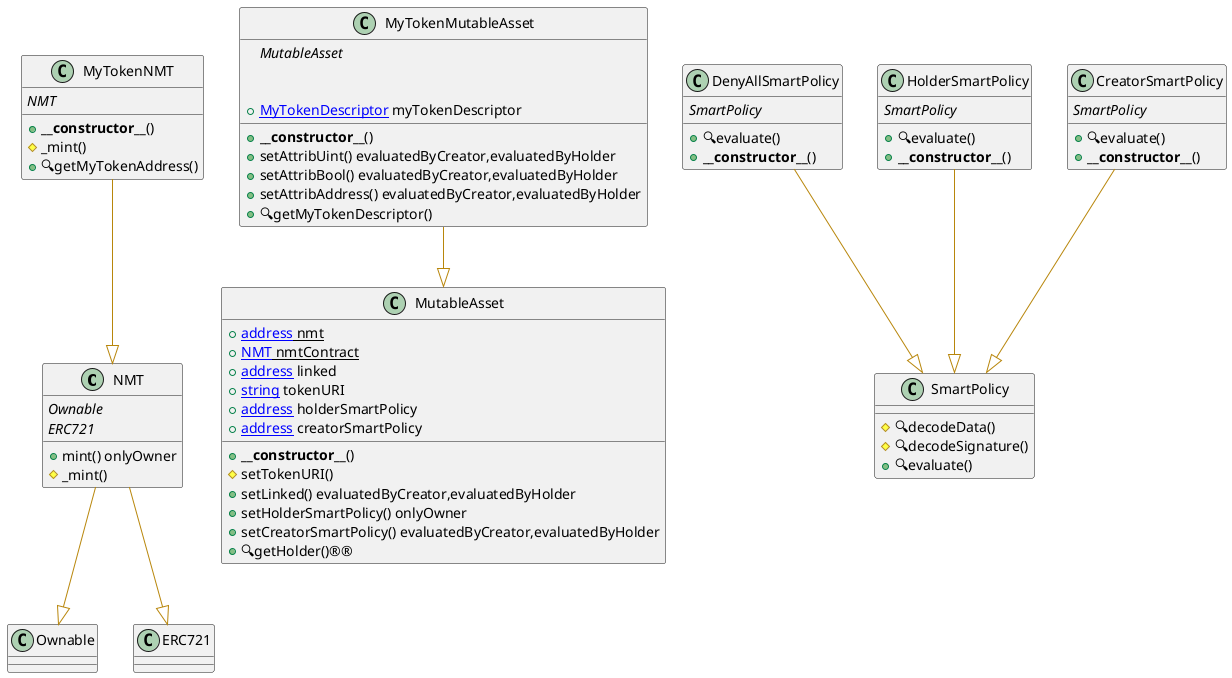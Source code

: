 @startuml
' -- generated by: https://marketplace.visualstudio.com/items?itemName=tintinweb.solidity-visual-auditor
'
' -- for auto-render install: https://marketplace.visualstudio.com/items?itemName=jebbs.plantuml
' -- options --

allowmixing

' -- classes --


class NMT {
    ' -- inheritance --
	{abstract}Ownable
	{abstract}ERC721

    ' -- usingFor --

    ' -- vars --

    ' -- methods --
	+mint() onlyOwner
	#_mint()

}
' -- inheritance / usingFor --
NMT --[#DarkGoldenRod]|> Ownable
NMT --[#DarkGoldenRod]|> ERC721




class MutableAsset {
    ' -- inheritance --

    ' -- usingFor --

    ' -- vars --
	+{static}[[address]] nmt
	+{static}[[NMT]] nmtContract
	+[[address]] linked
	+[[string]] tokenURI
	+[[address]] holderSmartPolicy
	+[[address]] creatorSmartPolicy

    ' -- methods --
	+**__constructor__**()
	#setTokenURI()
	+setLinked() evaluatedByCreator,evaluatedByHolder
	+setHolderSmartPolicy() onlyOwner
	+setCreatorSmartPolicy() evaluatedByCreator,evaluatedByHolder
	+🔍getHolder()®®

}

class MyTokenMutableAsset {
    ' -- inheritance --
	{abstract}MutableAsset

    ' -- usingFor --

    ' -- vars --
	+[[MyTokenDescriptor]] myTokenDescriptor

    ' -- methods --
	+**__constructor__**()
	+setAttribUint() evaluatedByCreator,evaluatedByHolder
	+setAttribBool() evaluatedByCreator,evaluatedByHolder
	+setAttribAddress() evaluatedByCreator,evaluatedByHolder
	+🔍getMyTokenDescriptor()

}
' -- inheritance / usingFor --
MyTokenMutableAsset --[#DarkGoldenRod]|> MutableAsset

class MyTokenNMT {
    ' -- inheritance --
	{abstract}NMT

    ' -- usingFor --

    ' -- vars --

    ' -- methods --
	+**__constructor__**()
	#_mint()
	+🔍getMyTokenAddress()

}
' -- inheritance / usingFor --
MyTokenNMT --[#DarkGoldenRod]|> NMT


class DenyAllSmartPolicy {
    ' -- inheritance --
	{abstract}SmartPolicy

    ' -- usingFor --

    ' -- vars --

    ' -- methods --
	+🔍evaluate()
	+**__constructor__**()

}
' -- inheritance / usingFor --
DenyAllSmartPolicy --[#DarkGoldenRod]|> SmartPolicy

class HolderSmartPolicy {
    ' -- inheritance --
	{abstract}SmartPolicy

    ' -- usingFor --

    ' -- vars --

    ' -- methods --
	+🔍evaluate()
	+**__constructor__**()

}
' -- inheritance / usingFor --
HolderSmartPolicy --[#DarkGoldenRod]|> SmartPolicy

class CreatorSmartPolicy {
    ' -- inheritance --
	{abstract}SmartPolicy

    ' -- usingFor --

    ' -- vars --

    ' -- methods --
	+🔍evaluate()
	+**__constructor__**()

}
' -- inheritance / usingFor --
CreatorSmartPolicy --[#DarkGoldenRod]|> SmartPolicy

class SmartPolicy {
    ' -- inheritance --

    ' -- usingFor --

    ' -- vars --

    ' -- methods --
	#🔍decodeData()
	#🔍decodeSignature()
	+🔍evaluate()

}
@enduml